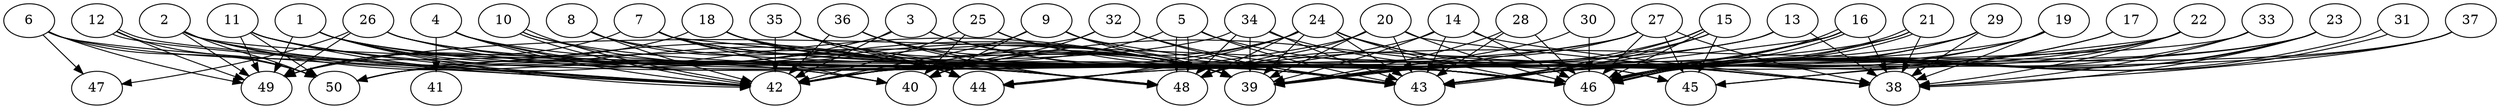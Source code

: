 // DAG automatically generated by daggen at Thu Oct  3 14:07:56 2019
// ./daggen --dot -n 50 --ccr 0.5 --fat 0.9 --regular 0.5 --density 0.9 --mindata 5242880 --maxdata 52428800 
digraph G {
  1 [size="39876608", alpha="0.13", expect_size="19938304"] 
  1 -> 40 [size ="19938304"]
  1 -> 42 [size ="19938304"]
  1 -> 44 [size ="19938304"]
  1 -> 46 [size ="19938304"]
  1 -> 48 [size ="19938304"]
  1 -> 49 [size ="19938304"]
  2 [size="39360512", alpha="0.01", expect_size="19680256"] 
  2 -> 40 [size ="19680256"]
  2 -> 42 [size ="19680256"]
  2 -> 44 [size ="19680256"]
  2 -> 46 [size ="19680256"]
  2 -> 49 [size ="19680256"]
  2 -> 50 [size ="19680256"]
  3 [size="48891904", alpha="0.08", expect_size="24445952"] 
  3 -> 39 [size ="24445952"]
  3 -> 42 [size ="24445952"]
  3 -> 43 [size ="24445952"]
  3 -> 46 [size ="24445952"]
  3 -> 50 [size ="24445952"]
  4 [size="98035712", alpha="0.18", expect_size="49017856"] 
  4 -> 39 [size ="49017856"]
  4 -> 41 [size ="49017856"]
  4 -> 42 [size ="49017856"]
  4 -> 43 [size ="49017856"]
  4 -> 48 [size ="49017856"]
  5 [size="100874240", alpha="0.08", expect_size="50437120"] 
  5 -> 42 [size ="50437120"]
  5 -> 43 [size ="50437120"]
  5 -> 45 [size ="50437120"]
  5 -> 48 [size ="50437120"]
  5 -> 48 [size ="50437120"]
  6 [size="65267712", alpha="0.17", expect_size="32633856"] 
  6 -> 39 [size ="32633856"]
  6 -> 42 [size ="32633856"]
  6 -> 47 [size ="32633856"]
  6 -> 49 [size ="32633856"]
  6 -> 50 [size ="32633856"]
  7 [size="62543872", alpha="0.14", expect_size="31271936"] 
  7 -> 40 [size ="31271936"]
  7 -> 43 [size ="31271936"]
  7 -> 44 [size ="31271936"]
  7 -> 46 [size ="31271936"]
  7 -> 48 [size ="31271936"]
  7 -> 49 [size ="31271936"]
  8 [size="12011520", alpha="0.07", expect_size="6005760"] 
  8 -> 42 [size ="6005760"]
  8 -> 43 [size ="6005760"]
  8 -> 44 [size ="6005760"]
  9 [size="88483840", alpha="0.13", expect_size="44241920"] 
  9 -> 39 [size ="44241920"]
  9 -> 40 [size ="44241920"]
  9 -> 42 [size ="44241920"]
  9 -> 43 [size ="44241920"]
  9 -> 46 [size ="44241920"]
  10 [size="63401984", alpha="0.06", expect_size="31700992"] 
  10 -> 39 [size ="31700992"]
  10 -> 42 [size ="31700992"]
  10 -> 42 [size ="31700992"]
  10 -> 46 [size ="31700992"]
  11 [size="29315072", alpha="0.05", expect_size="14657536"] 
  11 -> 39 [size ="14657536"]
  11 -> 42 [size ="14657536"]
  11 -> 46 [size ="14657536"]
  11 -> 49 [size ="14657536"]
  11 -> 50 [size ="14657536"]
  12 [size="91138048", alpha="0.15", expect_size="45569024"] 
  12 -> 42 [size ="45569024"]
  12 -> 42 [size ="45569024"]
  12 -> 49 [size ="45569024"]
  12 -> 50 [size ="45569024"]
  13 [size="93978624", alpha="0.08", expect_size="46989312"] 
  13 -> 38 [size ="46989312"]
  13 -> 42 [size ="46989312"]
  13 -> 43 [size ="46989312"]
  14 [size="38594560", alpha="0.17", expect_size="19297280"] 
  14 -> 38 [size ="19297280"]
  14 -> 39 [size ="19297280"]
  14 -> 42 [size ="19297280"]
  14 -> 43 [size ="19297280"]
  14 -> 46 [size ="19297280"]
  15 [size="27367424", alpha="0.10", expect_size="13683712"] 
  15 -> 39 [size ="13683712"]
  15 -> 39 [size ="13683712"]
  15 -> 43 [size ="13683712"]
  15 -> 43 [size ="13683712"]
  15 -> 45 [size ="13683712"]
  15 -> 46 [size ="13683712"]
  16 [size="65259520", alpha="0.11", expect_size="32629760"] 
  16 -> 38 [size ="32629760"]
  16 -> 39 [size ="32629760"]
  16 -> 40 [size ="32629760"]
  16 -> 43 [size ="32629760"]
  16 -> 46 [size ="32629760"]
  16 -> 46 [size ="32629760"]
  17 [size="49518592", alpha="0.17", expect_size="24759296"] 
  17 -> 43 [size ="24759296"]
  17 -> 46 [size ="24759296"]
  18 [size="22947840", alpha="0.03", expect_size="11473920"] 
  18 -> 39 [size ="11473920"]
  18 -> 44 [size ="11473920"]
  18 -> 46 [size ="11473920"]
  18 -> 49 [size ="11473920"]
  19 [size="56676352", alpha="0.15", expect_size="28338176"] 
  19 -> 38 [size ="28338176"]
  19 -> 39 [size ="28338176"]
  19 -> 43 [size ="28338176"]
  19 -> 46 [size ="28338176"]
  20 [size="23750656", alpha="0.16", expect_size="11875328"] 
  20 -> 38 [size ="11875328"]
  20 -> 39 [size ="11875328"]
  20 -> 43 [size ="11875328"]
  20 -> 44 [size ="11875328"]
  20 -> 46 [size ="11875328"]
  20 -> 48 [size ="11875328"]
  21 [size="50950144", alpha="0.04", expect_size="25475072"] 
  21 -> 38 [size ="25475072"]
  21 -> 39 [size ="25475072"]
  21 -> 44 [size ="25475072"]
  21 -> 46 [size ="25475072"]
  21 -> 46 [size ="25475072"]
  22 [size="74835968", alpha="0.17", expect_size="37417984"] 
  22 -> 38 [size ="37417984"]
  22 -> 43 [size ="37417984"]
  22 -> 45 [size ="37417984"]
  22 -> 46 [size ="37417984"]
  22 -> 49 [size ="37417984"]
  23 [size="51425280", alpha="0.19", expect_size="25712640"] 
  23 -> 38 [size ="25712640"]
  23 -> 43 [size ="25712640"]
  23 -> 45 [size ="25712640"]
  23 -> 46 [size ="25712640"]
  23 -> 48 [size ="25712640"]
  24 [size="90019840", alpha="0.20", expect_size="45009920"] 
  24 -> 38 [size ="45009920"]
  24 -> 39 [size ="45009920"]
  24 -> 40 [size ="45009920"]
  24 -> 42 [size ="45009920"]
  24 -> 43 [size ="45009920"]
  24 -> 44 [size ="45009920"]
  24 -> 45 [size ="45009920"]
  24 -> 46 [size ="45009920"]
  24 -> 48 [size ="45009920"]
  25 [size="74479616", alpha="0.19", expect_size="37239808"] 
  25 -> 39 [size ="37239808"]
  25 -> 40 [size ="37239808"]
  25 -> 42 [size ="37239808"]
  25 -> 46 [size ="37239808"]
  26 [size="25937920", alpha="0.10", expect_size="12968960"] 
  26 -> 39 [size ="12968960"]
  26 -> 46 [size ="12968960"]
  26 -> 47 [size ="12968960"]
  26 -> 48 [size ="12968960"]
  26 -> 49 [size ="12968960"]
  27 [size="79454208", alpha="0.13", expect_size="39727104"] 
  27 -> 38 [size ="39727104"]
  27 -> 39 [size ="39727104"]
  27 -> 42 [size ="39727104"]
  27 -> 45 [size ="39727104"]
  27 -> 46 [size ="39727104"]
  27 -> 48 [size ="39727104"]
  28 [size="67315712", alpha="0.15", expect_size="33657856"] 
  28 -> 39 [size ="33657856"]
  28 -> 43 [size ="33657856"]
  28 -> 46 [size ="33657856"]
  29 [size="81620992", alpha="0.14", expect_size="40810496"] 
  29 -> 38 [size ="40810496"]
  29 -> 43 [size ="40810496"]
  29 -> 44 [size ="40810496"]
  29 -> 46 [size ="40810496"]
  30 [size="55951360", alpha="0.04", expect_size="27975680"] 
  30 -> 39 [size ="27975680"]
  30 -> 46 [size ="27975680"]
  31 [size="36806656", alpha="0.19", expect_size="18403328"] 
  31 -> 46 [size ="18403328"]
  31 -> 46 [size ="18403328"]
  32 [size="53579776", alpha="0.10", expect_size="26789888"] 
  32 -> 40 [size ="26789888"]
  32 -> 42 [size ="26789888"]
  32 -> 43 [size ="26789888"]
  32 -> 46 [size ="26789888"]
  33 [size="40775680", alpha="0.19", expect_size="20387840"] 
  33 -> 38 [size ="20387840"]
  33 -> 46 [size ="20387840"]
  33 -> 50 [size ="20387840"]
  34 [size="36800512", alpha="0.14", expect_size="18400256"] 
  34 -> 38 [size ="18400256"]
  34 -> 39 [size ="18400256"]
  34 -> 43 [size ="18400256"]
  34 -> 48 [size ="18400256"]
  34 -> 50 [size ="18400256"]
  35 [size="34834432", alpha="0.13", expect_size="17417216"] 
  35 -> 39 [size ="17417216"]
  35 -> 42 [size ="17417216"]
  35 -> 43 [size ="17417216"]
  35 -> 44 [size ="17417216"]
  35 -> 48 [size ="17417216"]
  36 [size="30892032", alpha="0.03", expect_size="15446016"] 
  36 -> 39 [size ="15446016"]
  36 -> 42 [size ="15446016"]
  36 -> 43 [size ="15446016"]
  36 -> 48 [size ="15446016"]
  37 [size="79759360", alpha="0.02", expect_size="39879680"] 
  37 -> 38 [size ="39879680"]
  37 -> 43 [size ="39879680"]
  37 -> 46 [size ="39879680"]
  38 [size="44750848", alpha="0.03", expect_size="22375424"] 
  39 [size="21766144", alpha="0.14", expect_size="10883072"] 
  40 [size="88803328", alpha="0.07", expect_size="44401664"] 
  41 [size="15663104", alpha="0.10", expect_size="7831552"] 
  42 [size="104294400", alpha="0.06", expect_size="52147200"] 
  43 [size="57862144", alpha="0.10", expect_size="28931072"] 
  44 [size="54233088", alpha="0.12", expect_size="27116544"] 
  45 [size="27142144", alpha="0.07", expect_size="13571072"] 
  46 [size="87844864", alpha="0.05", expect_size="43922432"] 
  47 [size="102371328", alpha="0.18", expect_size="51185664"] 
  48 [size="15386624", alpha="0.03", expect_size="7693312"] 
  49 [size="28096512", alpha="0.03", expect_size="14048256"] 
  50 [size="92319744", alpha="0.13", expect_size="46159872"] 
}
